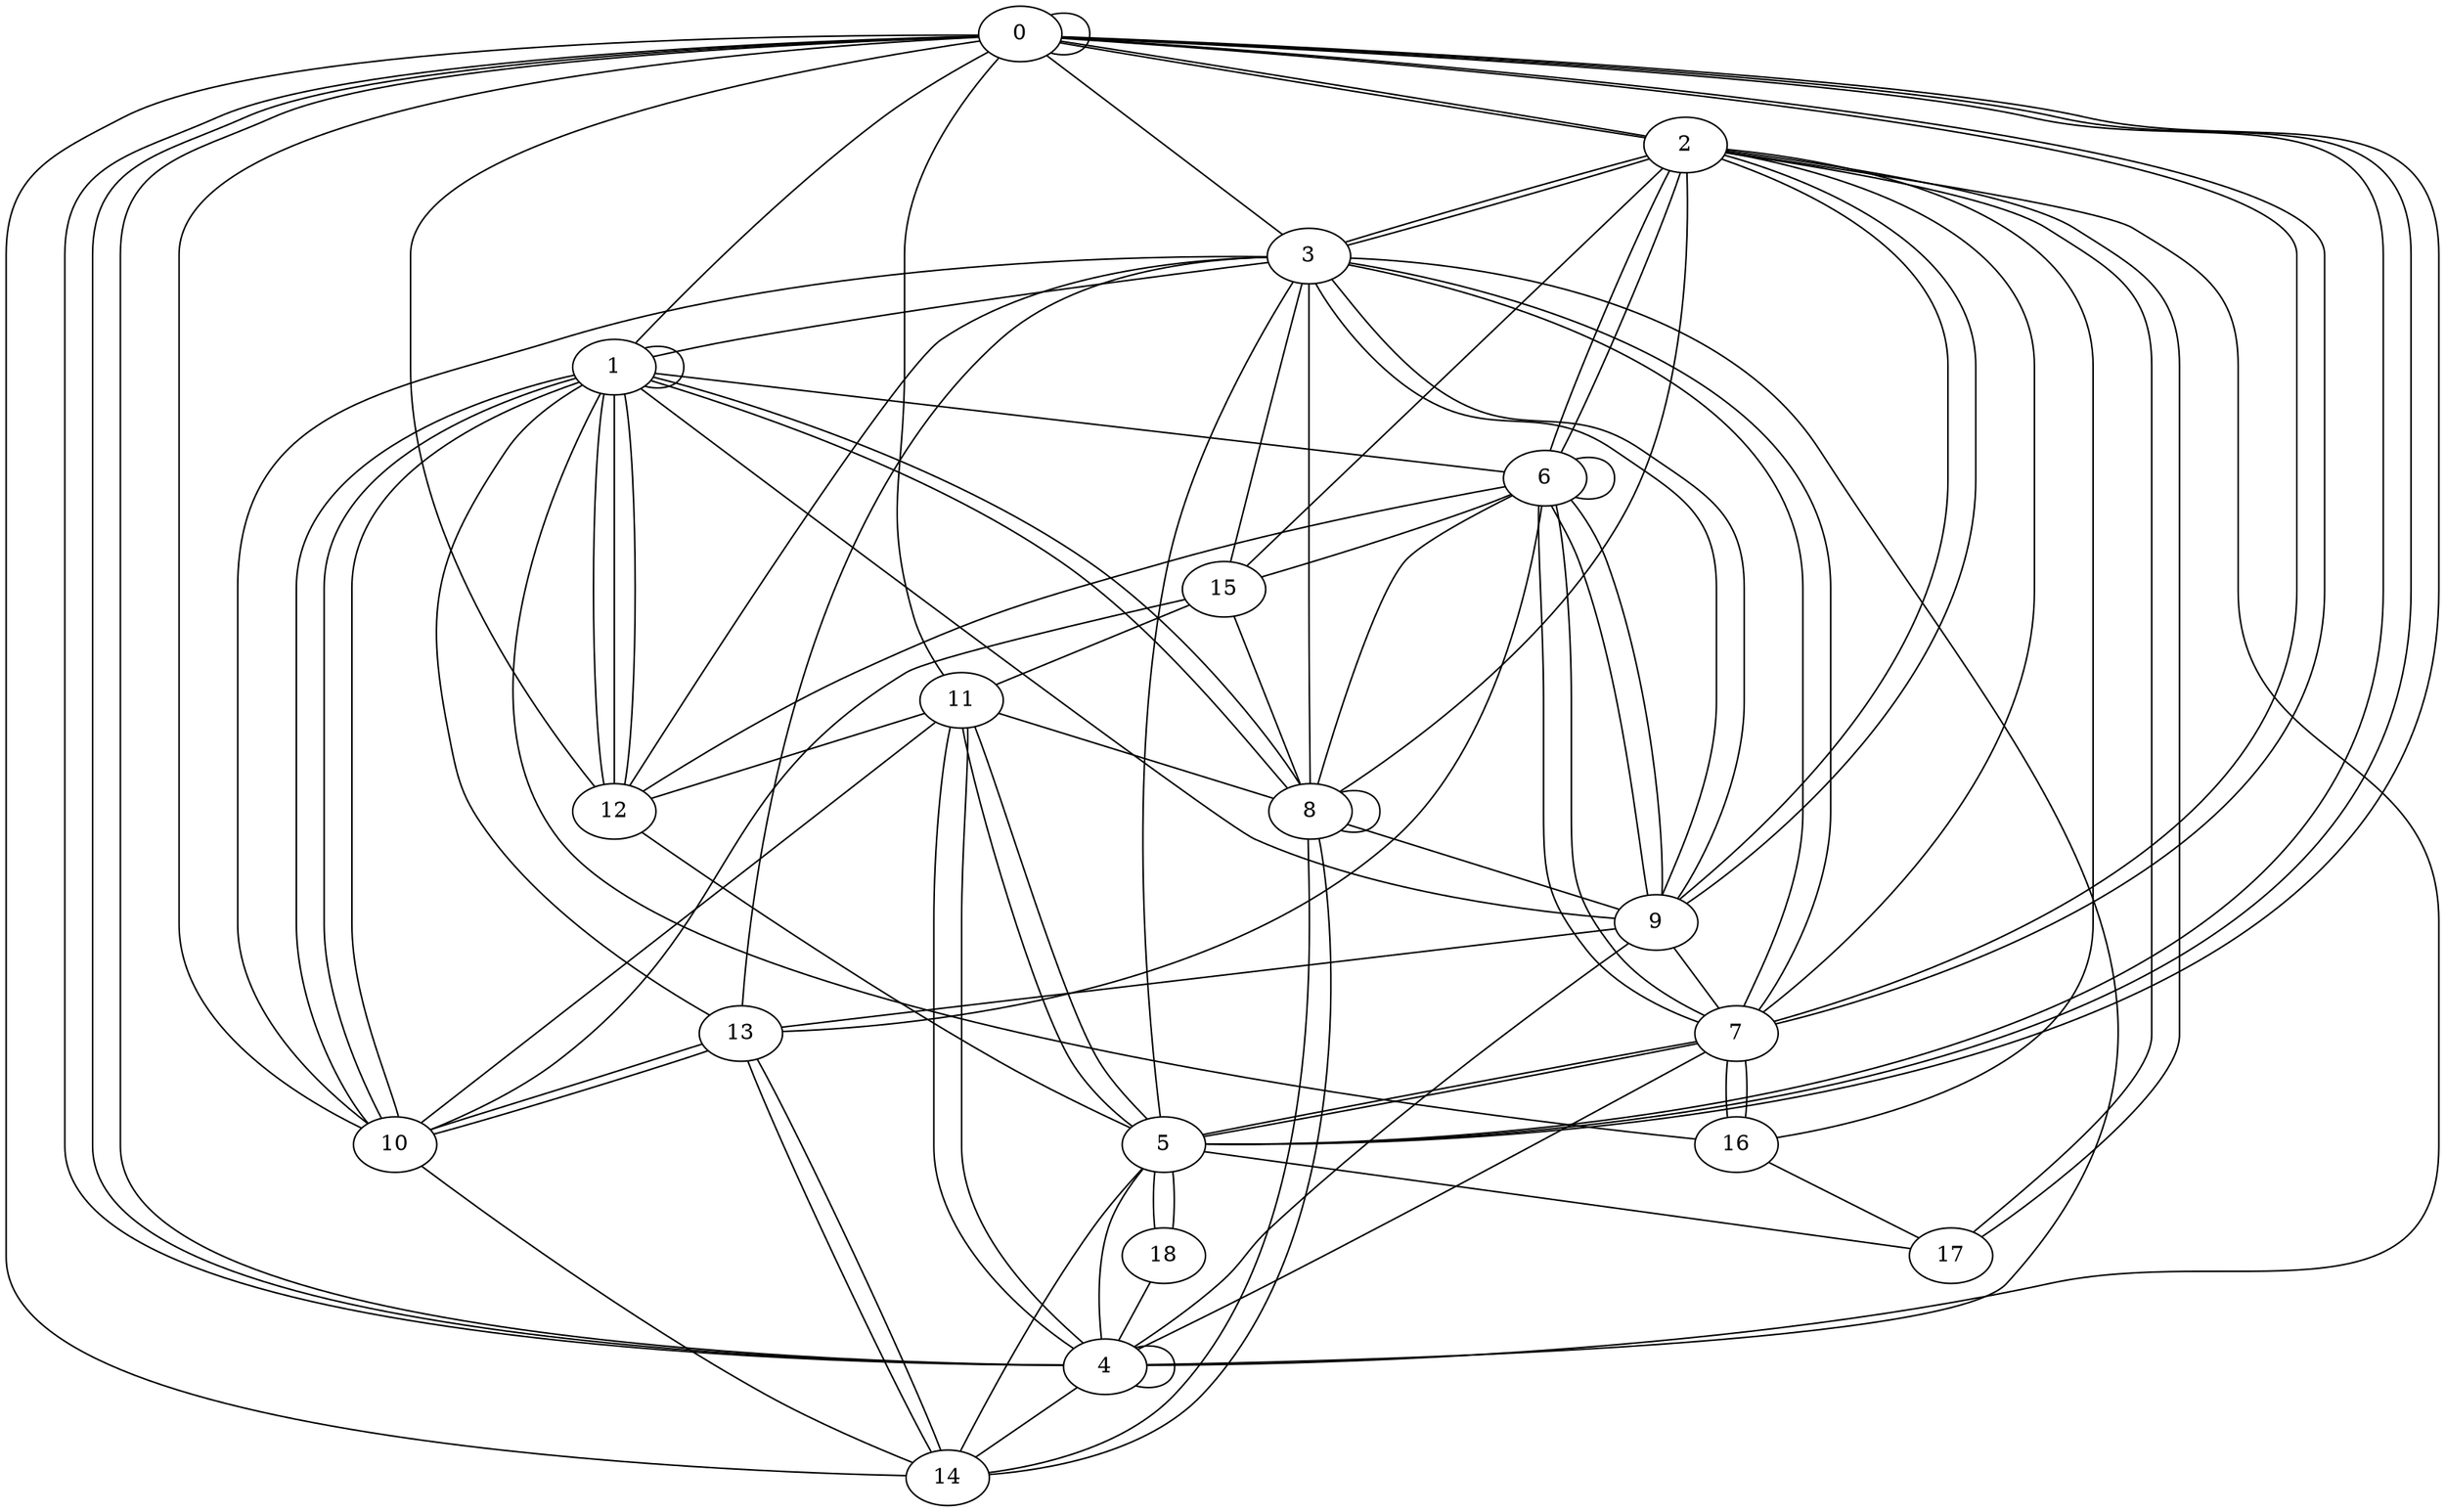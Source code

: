 graph G {
0;
1;
2;
3;
4;
5;
6;
7;
8;
9;
10;
11;
12;
13;
14;
15;
16;
17;
18;
10--1 ;
10--15 ;
3--2 ;
4--0 ;
1--0 ;
9--6 ;
0--7 ;
6--7 ;
8--3 ;
7--4 ;
0--14 ;
1--16 ;
8--6 ;
2--17 ;
2--6 ;
8--2 ;
14--5 ;
3--5 ;
7--16 ;
5--0 ;
6--9 ;
4--0 ;
6--7 ;
7--0 ;
8--1 ;
2--9 ;
1--10 ;
11--12 ;
5--0 ;
2--3 ;
4--14 ;
2--4 ;
12--1 ;
0--11 ;
3--1 ;
13--10 ;
7--16 ;
10--11 ;
3--7 ;
4--11 ;
10--3 ;
3--12 ;
9--13 ;
13--10 ;
2--16 ;
13--14 ;
15--2 ;
16--17 ;
1--8 ;
8--8 ;
3--4 ;
11--8 ;
0--0 ;
9--3 ;
9--4 ;
6--15 ;
12--0 ;
8--9 ;
18--4 ;
12--5 ;
7--5 ;
15--8 ;
7--3 ;
2--17 ;
10--14 ;
1--6 ;
9--2 ;
13--14 ;
0--4 ;
1--12 ;
6--13 ;
1--12 ;
5--18 ;
0--3 ;
3--13 ;
6--12 ;
18--5 ;
5--17 ;
3--9 ;
1--10 ;
5--4 ;
6--6 ;
9--7 ;
0--10 ;
7--2 ;
7--5 ;
15--3 ;
11--5 ;
2--0 ;
15--11 ;
0--5 ;
6--2 ;
1--1 ;
8--14 ;
4--11 ;
8--14 ;
1--13 ;
0--2 ;
4--4 ;
9--1 ;
5--11 ;
}
